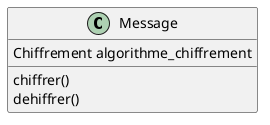 @startuml Message
class Message {
{field} Chiffrement algorithme_chiffrement
{method} chiffrer()
{method} dehiffrer()
}
@enduml